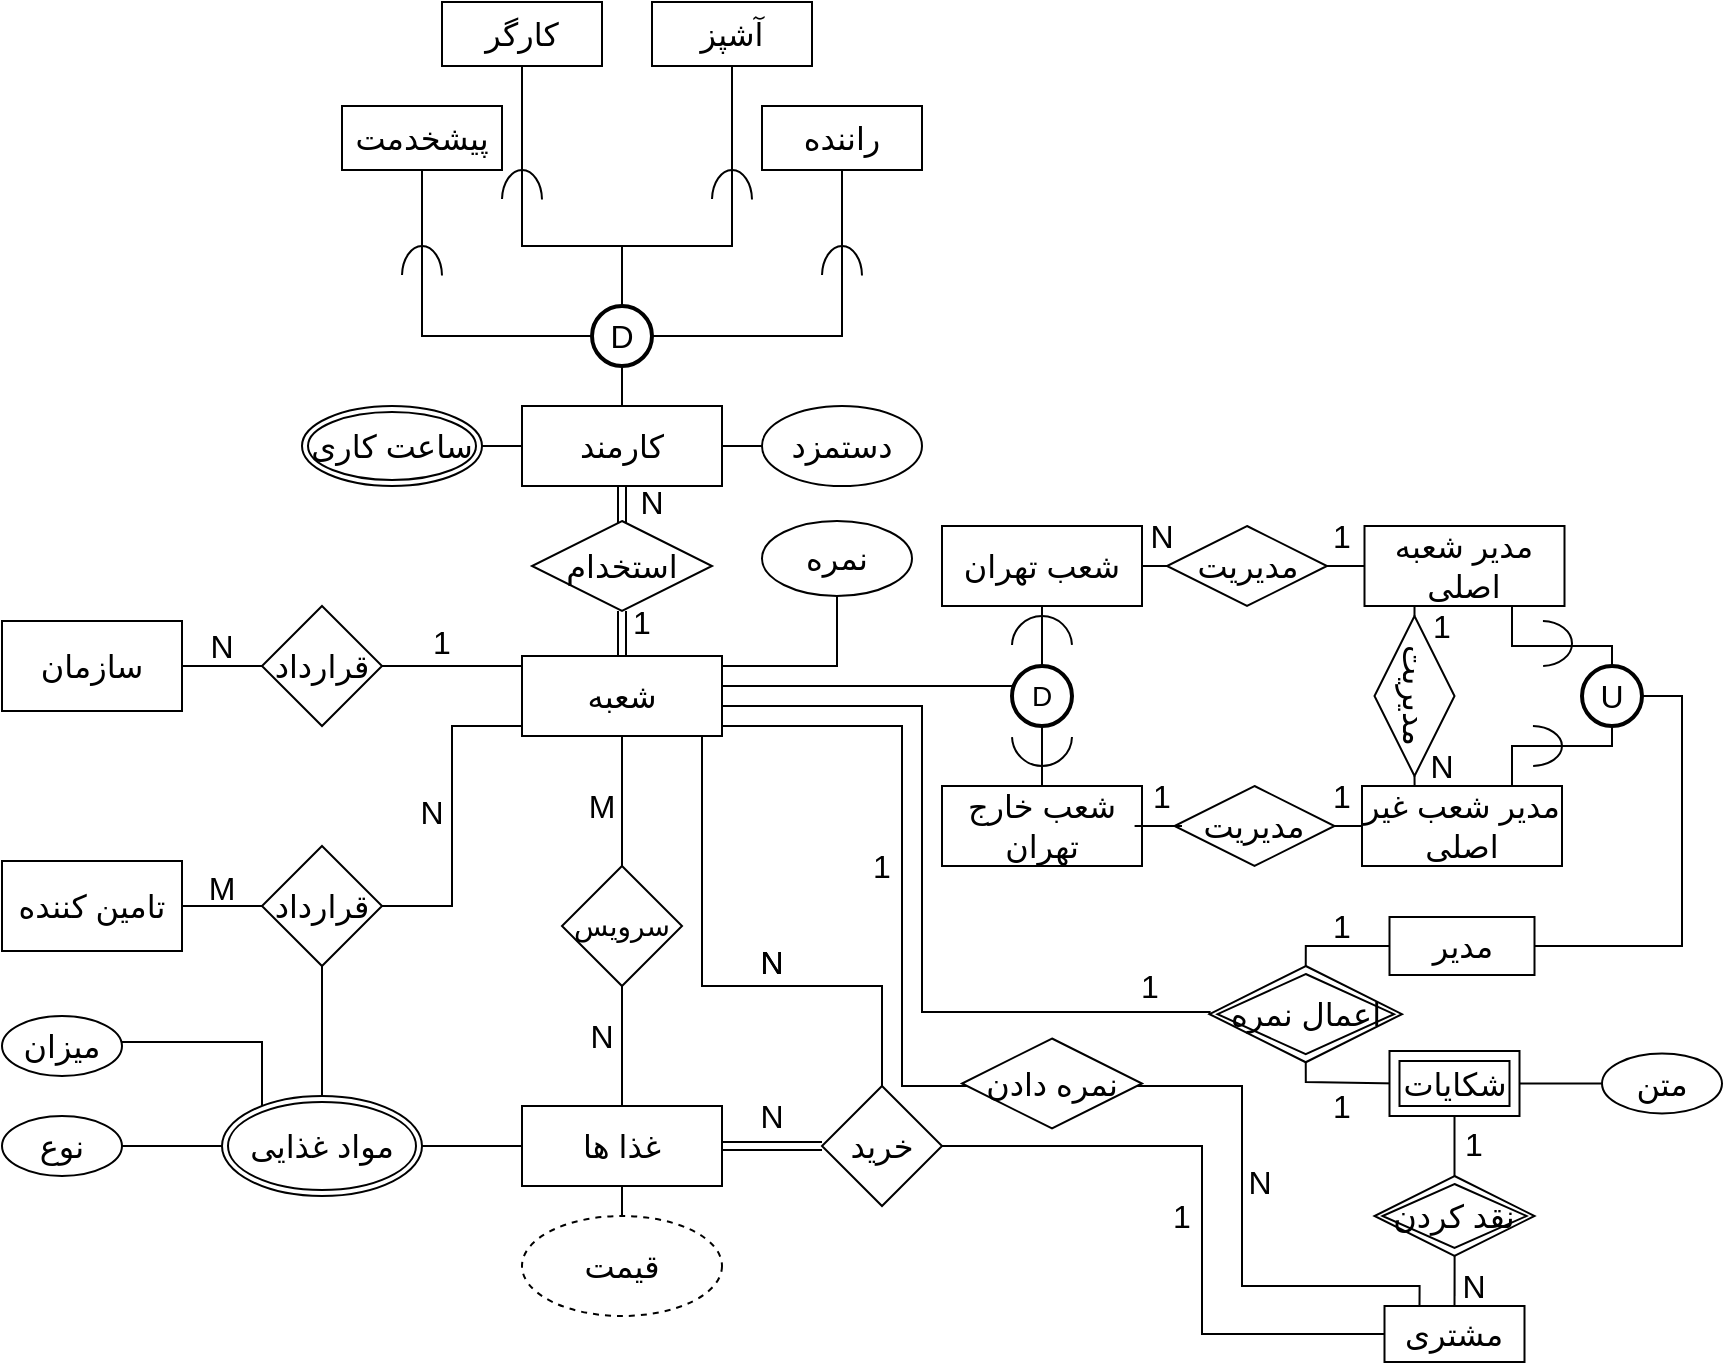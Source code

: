 <mxfile version="15.7.4" type="device" pages="2"><diagram id="vz3VYbxdaZWT9GqSoETh" name="Page-1"><mxGraphModel dx="997" dy="540" grid="1" gridSize="10" guides="1" tooltips="1" connect="1" arrows="1" fold="1" page="1" pageScale="1" pageWidth="1920" pageHeight="1200" math="0" shadow="0"><root><mxCell id="0"/><mxCell id="1" parent="0"/><mxCell id="7Cpsnx00IopIIAaiFRAB-6" style="edgeStyle=orthogonalEdgeStyle;rounded=0;orthogonalLoop=1;jettySize=auto;html=1;fontSize=16;endArrow=none;endFill=0;shadow=0;sketch=0;startArrow=none;shape=link;" parent="1" source="qEytnnYVvDoKUnzu6qQr-35" target="7Cpsnx00IopIIAaiFRAB-7" edge="1"><mxGeometry relative="1" as="geometry"><mxPoint x="390" y="640" as="targetPoint"/></mxGeometry></mxCell><mxCell id="7Cpsnx00IopIIAaiFRAB-17" style="edgeStyle=orthogonalEdgeStyle;rounded=0;orthogonalLoop=1;jettySize=auto;html=1;fontSize=16;endArrow=none;endFill=0;startArrow=none;shadow=0;sketch=0;" parent="1" source="qEytnnYVvDoKUnzu6qQr-2" target="7Cpsnx00IopIIAaiFRAB-14" edge="1"><mxGeometry relative="1" as="geometry"/></mxCell><mxCell id="7Cpsnx00IopIIAaiFRAB-18" style="edgeStyle=orthogonalEdgeStyle;rounded=0;orthogonalLoop=1;jettySize=auto;html=1;fontSize=16;endArrow=none;endFill=0;startArrow=none;shadow=0;sketch=0;" parent="1" source="7Cpsnx00IopIIAaiFRAB-62" target="7Cpsnx00IopIIAaiFRAB-19" edge="1"><mxGeometry relative="1" as="geometry"><mxPoint x="700" y="775" as="targetPoint"/></mxGeometry></mxCell><mxCell id="7Cpsnx00IopIIAaiFRAB-40" style="edgeStyle=orthogonalEdgeStyle;rounded=0;sketch=0;orthogonalLoop=1;jettySize=auto;html=1;exitX=0.75;exitY=1;exitDx=0;exitDy=0;entryX=0.5;entryY=0;entryDx=0;entryDy=0;fontSize=16;endArrow=none;endFill=0;shadow=0;" parent="1" source="7Cpsnx00IopIIAaiFRAB-1" target="7Cpsnx00IopIIAaiFRAB-33" edge="1"><mxGeometry relative="1" as="geometry"><Array as="points"><mxPoint x="430" y="735"/><mxPoint x="430" y="860"/><mxPoint x="520" y="860"/></Array></mxGeometry></mxCell><mxCell id="7Cpsnx00IopIIAaiFRAB-59" value="" style="edgeStyle=orthogonalEdgeStyle;rounded=0;sketch=0;orthogonalLoop=1;jettySize=auto;html=1;fontSize=16;endArrow=none;endFill=0;shadow=0;" parent="1" source="7Cpsnx00IopIIAaiFRAB-1" target="7Cpsnx00IopIIAaiFRAB-58" edge="1"><mxGeometry relative="1" as="geometry"/></mxCell><mxCell id="qEytnnYVvDoKUnzu6qQr-22" style="edgeStyle=orthogonalEdgeStyle;rounded=0;orthogonalLoop=1;jettySize=auto;html=1;exitX=0;exitY=0.25;exitDx=0;exitDy=0;entryX=1;entryY=0.5;entryDx=0;entryDy=0;fontSize=16;endArrow=none;endFill=0;shadow=0;sketch=0;" edge="1" parent="1" source="7Cpsnx00IopIIAaiFRAB-1" target="7Cpsnx00IopIIAaiFRAB-136"><mxGeometry relative="1" as="geometry"><Array as="points"><mxPoint x="340" y="700"/><mxPoint x="270" y="700"/></Array></mxGeometry></mxCell><mxCell id="eqTXVxxtpXrlhIQ9dgcy-3" style="edgeStyle=orthogonalEdgeStyle;rounded=0;sketch=0;orthogonalLoop=1;jettySize=auto;html=1;exitX=1;exitY=0.75;exitDx=0;exitDy=0;entryX=0;entryY=0.5;entryDx=0;entryDy=0;shadow=0;fontSize=16;endArrow=none;endFill=0;targetPerimeterSpacing=2;" edge="1" parent="1" source="7Cpsnx00IopIIAaiFRAB-1" target="qEytnnYVvDoKUnzu6qQr-73"><mxGeometry relative="1" as="geometry"><Array as="points"><mxPoint x="440" y="720"/><mxPoint x="540" y="720"/><mxPoint x="540" y="873"/><mxPoint x="684" y="873"/></Array></mxGeometry></mxCell><mxCell id="eqTXVxxtpXrlhIQ9dgcy-5" style="edgeStyle=orthogonalEdgeStyle;rounded=0;sketch=0;orthogonalLoop=1;jettySize=auto;html=1;exitX=1;exitY=1;exitDx=0;exitDy=0;entryX=0.25;entryY=0;entryDx=0;entryDy=0;shadow=0;fontSize=16;endArrow=none;endFill=0;targetPerimeterSpacing=2;" edge="1" parent="1" source="7Cpsnx00IopIIAaiFRAB-1" target="7Cpsnx00IopIIAaiFRAB-28"><mxGeometry relative="1" as="geometry"><Array as="points"><mxPoint x="440" y="730"/><mxPoint x="530" y="730"/><mxPoint x="530" y="910"/><mxPoint x="700" y="910"/><mxPoint x="700" y="1010"/><mxPoint x="789" y="1010"/></Array></mxGeometry></mxCell><mxCell id="7Cpsnx00IopIIAaiFRAB-1" value="&lt;font style=&quot;font-size: 16px&quot;&gt;شعبه&lt;/font&gt;" style="whiteSpace=wrap;html=1;align=center;shadow=0;sketch=0;strokeColor=#000000;gradientDirection=north;fillColor=default;" parent="1" vertex="1"><mxGeometry x="340" y="695" width="100" height="40" as="geometry"/></mxCell><mxCell id="7Cpsnx00IopIIAaiFRAB-41" style="edgeStyle=orthogonalEdgeStyle;rounded=0;sketch=0;orthogonalLoop=1;jettySize=auto;html=1;exitX=0.5;exitY=0;exitDx=0;exitDy=0;fontSize=16;endArrow=none;endFill=0;shadow=0;" parent="1" source="7Cpsnx00IopIIAaiFRAB-7" target="7Cpsnx00IopIIAaiFRAB-42" edge="1"><mxGeometry relative="1" as="geometry"><mxPoint x="390" y="540" as="targetPoint"/></mxGeometry></mxCell><mxCell id="7Cpsnx00IopIIAaiFRAB-52" value="" style="edgeStyle=orthogonalEdgeStyle;rounded=0;sketch=0;orthogonalLoop=1;jettySize=auto;html=1;fontSize=16;endArrow=none;endFill=0;shadow=0;" parent="1" source="7Cpsnx00IopIIAaiFRAB-7" target="7Cpsnx00IopIIAaiFRAB-51" edge="1"><mxGeometry relative="1" as="geometry"/></mxCell><mxCell id="7Cpsnx00IopIIAaiFRAB-54" value="" style="edgeStyle=orthogonalEdgeStyle;rounded=0;sketch=0;orthogonalLoop=1;jettySize=auto;html=1;fontSize=16;endArrow=none;endFill=0;shadow=0;" parent="1" source="7Cpsnx00IopIIAaiFRAB-7" edge="1"><mxGeometry relative="1" as="geometry"><mxPoint x="320" y="590" as="targetPoint"/></mxGeometry></mxCell><mxCell id="7Cpsnx00IopIIAaiFRAB-7" value="کارمند" style="whiteSpace=wrap;html=1;align=center;fontSize=16;shadow=0;sketch=0;" parent="1" vertex="1"><mxGeometry x="340" y="570" width="100" height="40" as="geometry"/></mxCell><mxCell id="7Cpsnx00IopIIAaiFRAB-21" style="edgeStyle=orthogonalEdgeStyle;rounded=0;orthogonalLoop=1;jettySize=auto;html=1;exitX=1;exitY=0.5;exitDx=0;exitDy=0;entryX=0;entryY=0.5;entryDx=0;entryDy=0;fontSize=16;endArrow=none;endFill=0;startArrow=none;shadow=0;sketch=0;" parent="1" source="qEytnnYVvDoKUnzu6qQr-7" target="7Cpsnx00IopIIAaiFRAB-20" edge="1"><mxGeometry relative="1" as="geometry"/></mxCell><mxCell id="7Cpsnx00IopIIAaiFRAB-14" value="شعب تهران" style="whiteSpace=wrap;html=1;align=center;fontSize=16;shadow=0;sketch=0;" parent="1" vertex="1"><mxGeometry x="550" y="630" width="100" height="40" as="geometry"/></mxCell><mxCell id="7Cpsnx00IopIIAaiFRAB-22" style="edgeStyle=orthogonalEdgeStyle;rounded=0;orthogonalLoop=1;jettySize=auto;html=1;fontSize=16;endArrow=none;endFill=0;startArrow=none;shadow=0;sketch=0;" parent="1" source="qEytnnYVvDoKUnzu6qQr-9" target="7Cpsnx00IopIIAaiFRAB-23" edge="1"><mxGeometry relative="1" as="geometry"><mxPoint x="760" y="780" as="targetPoint"/></mxGeometry></mxCell><mxCell id="7Cpsnx00IopIIAaiFRAB-19" value="شعب خارج تهران" style="whiteSpace=wrap;html=1;align=center;fontSize=16;shadow=0;sketch=0;" parent="1" vertex="1"><mxGeometry x="550" y="760" width="100" height="40" as="geometry"/></mxCell><mxCell id="qEytnnYVvDoKUnzu6qQr-12" style="edgeStyle=orthogonalEdgeStyle;rounded=0;orthogonalLoop=1;jettySize=auto;html=1;exitX=0.75;exitY=1;exitDx=0;exitDy=0;entryX=0.5;entryY=0;entryDx=0;entryDy=0;entryPerimeter=0;fontSize=16;endArrow=none;endFill=0;shadow=0;sketch=0;" edge="1" parent="1" source="7Cpsnx00IopIIAaiFRAB-20" target="7Cpsnx00IopIIAaiFRAB-113"><mxGeometry relative="1" as="geometry"><Array as="points"><mxPoint x="835" y="690"/><mxPoint x="885" y="690"/></Array></mxGeometry></mxCell><mxCell id="7Cpsnx00IopIIAaiFRAB-20" value="مدیر شعبه اصلی" style="whiteSpace=wrap;html=1;align=center;fontSize=16;shadow=0;sketch=0;" parent="1" vertex="1"><mxGeometry x="761.25" y="630" width="100" height="40" as="geometry"/></mxCell><mxCell id="qEytnnYVvDoKUnzu6qQr-13" style="edgeStyle=orthogonalEdgeStyle;rounded=0;orthogonalLoop=1;jettySize=auto;html=1;exitX=0.75;exitY=0;exitDx=0;exitDy=0;entryX=0.5;entryY=1;entryDx=0;entryDy=0;entryPerimeter=0;fontSize=16;endArrow=none;endFill=0;shadow=0;sketch=0;" edge="1" parent="1" source="7Cpsnx00IopIIAaiFRAB-23" target="7Cpsnx00IopIIAaiFRAB-113"><mxGeometry relative="1" as="geometry"><Array as="points"><mxPoint x="835" y="740"/><mxPoint x="885" y="740"/></Array></mxGeometry></mxCell><mxCell id="qEytnnYVvDoKUnzu6qQr-20" style="edgeStyle=orthogonalEdgeStyle;rounded=0;orthogonalLoop=1;jettySize=auto;html=1;exitX=0.25;exitY=0;exitDx=0;exitDy=0;entryX=1;entryY=0.5;entryDx=0;entryDy=0;fontSize=16;endArrow=none;endFill=0;shadow=0;sketch=0;" edge="1" parent="1" source="7Cpsnx00IopIIAaiFRAB-23" target="qEytnnYVvDoKUnzu6qQr-15"><mxGeometry relative="1" as="geometry"/></mxCell><mxCell id="7Cpsnx00IopIIAaiFRAB-23" value="مدیر شعب غیر اصلی" style="whiteSpace=wrap;html=1;align=center;fontSize=16;shadow=0;sketch=0;" parent="1" vertex="1"><mxGeometry x="760" y="760" width="100" height="40" as="geometry"/></mxCell><mxCell id="7Cpsnx00IopIIAaiFRAB-28" value="مشتری" style="whiteSpace=wrap;html=1;align=center;fontSize=16;shadow=0;sketch=0;" parent="1" vertex="1"><mxGeometry x="771.25" y="1020" width="70" height="28" as="geometry"/></mxCell><mxCell id="7Cpsnx00IopIIAaiFRAB-39" style="edgeStyle=orthogonalEdgeStyle;rounded=0;sketch=0;orthogonalLoop=1;jettySize=auto;html=1;fontSize=16;endArrow=none;endFill=0;shadow=0;shape=link;" parent="1" source="7Cpsnx00IopIIAaiFRAB-30" target="7Cpsnx00IopIIAaiFRAB-33" edge="1"><mxGeometry relative="1" as="geometry"/></mxCell><mxCell id="7Cpsnx00IopIIAaiFRAB-86" value="" style="edgeStyle=orthogonalEdgeStyle;rounded=0;sketch=0;orthogonalLoop=1;jettySize=auto;html=1;fontSize=16;endArrow=none;endFill=0;shadow=0;" parent="1" source="7Cpsnx00IopIIAaiFRAB-30" target="7Cpsnx00IopIIAaiFRAB-85" edge="1"><mxGeometry relative="1" as="geometry"/></mxCell><mxCell id="eqTXVxxtpXrlhIQ9dgcy-22" style="edgeStyle=orthogonalEdgeStyle;rounded=0;sketch=0;orthogonalLoop=1;jettySize=auto;html=1;exitX=0.5;exitY=1;exitDx=0;exitDy=0;entryX=0.5;entryY=0;entryDx=0;entryDy=0;shadow=0;fontSize=16;endArrow=none;endFill=0;targetPerimeterSpacing=2;" edge="1" parent="1" source="7Cpsnx00IopIIAaiFRAB-30" target="7Cpsnx00IopIIAaiFRAB-72"><mxGeometry relative="1" as="geometry"/></mxCell><mxCell id="7Cpsnx00IopIIAaiFRAB-30" value="غذا ها" style="whiteSpace=wrap;html=1;align=center;fontSize=16;shadow=0;sketch=0;" parent="1" vertex="1"><mxGeometry x="340" y="920" width="100" height="40" as="geometry"/></mxCell><mxCell id="qEytnnYVvDoKUnzu6qQr-81" style="edgeStyle=orthogonalEdgeStyle;rounded=0;sketch=0;orthogonalLoop=1;jettySize=auto;html=1;exitX=1;exitY=0.5;exitDx=0;exitDy=0;shadow=0;fontSize=16;endArrow=none;endFill=0;entryX=0;entryY=0.5;entryDx=0;entryDy=0;" edge="1" parent="1" source="7Cpsnx00IopIIAaiFRAB-33" target="7Cpsnx00IopIIAaiFRAB-28"><mxGeometry relative="1" as="geometry"><mxPoint x="700" y="1030" as="targetPoint"/><Array as="points"><mxPoint x="680" y="940"/><mxPoint x="680" y="1034"/></Array></mxGeometry></mxCell><mxCell id="7Cpsnx00IopIIAaiFRAB-33" value="خرید" style="rhombus;whiteSpace=wrap;html=1;fontSize=16;shadow=0;sketch=0;" parent="1" vertex="1"><mxGeometry x="490" y="910" width="60" height="60" as="geometry"/></mxCell><mxCell id="7Cpsnx00IopIIAaiFRAB-45" style="edgeStyle=orthogonalEdgeStyle;rounded=0;sketch=0;orthogonalLoop=1;jettySize=auto;html=1;fontSize=16;endArrow=none;endFill=0;shadow=0;" parent="1" source="7Cpsnx00IopIIAaiFRAB-42" target="7Cpsnx00IopIIAaiFRAB-47" edge="1"><mxGeometry relative="1" as="geometry"><mxPoint x="440" y="400" as="targetPoint"/><Array as="points"><mxPoint x="390" y="490"/></Array></mxGeometry></mxCell><mxCell id="7Cpsnx00IopIIAaiFRAB-42" value="D" style="strokeWidth=2;html=1;shape=mxgraph.flowchart.start_2;whiteSpace=wrap;fontSize=16;shadow=0;sketch=0;" parent="1" vertex="1"><mxGeometry x="375" y="520" width="30" height="30" as="geometry"/></mxCell><mxCell id="7Cpsnx00IopIIAaiFRAB-43" value="" style="endArrow=none;html=1;rounded=0;sketch=0;fontSize=16;exitX=1;exitY=0.5;exitDx=0;exitDy=0;exitPerimeter=0;entryX=0.5;entryY=1;entryDx=0;entryDy=0;shadow=0;" parent="1" source="7Cpsnx00IopIIAaiFRAB-42" target="7Cpsnx00IopIIAaiFRAB-49" edge="1"><mxGeometry relative="1" as="geometry"><mxPoint x="405" y="460" as="sourcePoint"/><mxPoint x="480" y="440" as="targetPoint"/><Array as="points"><mxPoint x="500" y="535"/></Array></mxGeometry></mxCell><mxCell id="7Cpsnx00IopIIAaiFRAB-44" value="" style="endArrow=none;html=1;rounded=0;sketch=0;fontSize=16;entryX=0.5;entryY=1;entryDx=0;entryDy=0;shadow=0;" parent="1" target="7Cpsnx00IopIIAaiFRAB-50" edge="1"><mxGeometry relative="1" as="geometry"><mxPoint x="375" y="535" as="sourcePoint"/><mxPoint x="295" y="440" as="targetPoint"/><Array as="points"><mxPoint x="290" y="535"/></Array></mxGeometry></mxCell><mxCell id="7Cpsnx00IopIIAaiFRAB-46" style="edgeStyle=orthogonalEdgeStyle;rounded=0;sketch=0;orthogonalLoop=1;jettySize=auto;html=1;fontSize=16;endArrow=none;endFill=0;shadow=0;" parent="1" edge="1"><mxGeometry relative="1" as="geometry"><mxPoint x="340" y="400" as="targetPoint"/><mxPoint x="390" y="520" as="sourcePoint"/><Array as="points"><mxPoint x="390" y="490"/></Array></mxGeometry></mxCell><mxCell id="7Cpsnx00IopIIAaiFRAB-47" value="آشپز" style="whiteSpace=wrap;html=1;align=center;fontSize=16;shadow=0;sketch=0;" parent="1" vertex="1"><mxGeometry x="405" y="368" width="80" height="32" as="geometry"/></mxCell><mxCell id="7Cpsnx00IopIIAaiFRAB-48" value="کارگر" style="whiteSpace=wrap;html=1;align=center;fontSize=16;shadow=0;sketch=0;" parent="1" vertex="1"><mxGeometry x="300" y="368" width="80" height="32" as="geometry"/></mxCell><mxCell id="7Cpsnx00IopIIAaiFRAB-49" value="راننده" style="whiteSpace=wrap;html=1;align=center;fontSize=16;shadow=0;sketch=0;" parent="1" vertex="1"><mxGeometry x="460" y="420" width="80" height="32" as="geometry"/></mxCell><mxCell id="7Cpsnx00IopIIAaiFRAB-50" value="پیشخدمت" style="whiteSpace=wrap;html=1;align=center;fontSize=16;shadow=0;sketch=0;" parent="1" vertex="1"><mxGeometry x="250" y="420" width="80" height="32" as="geometry"/></mxCell><mxCell id="7Cpsnx00IopIIAaiFRAB-51" value="دستمزد" style="ellipse;whiteSpace=wrap;html=1;fontSize=16;shadow=0;sketch=0;" parent="1" vertex="1"><mxGeometry x="460" y="570" width="80" height="40" as="geometry"/></mxCell><mxCell id="7Cpsnx00IopIIAaiFRAB-55" value="ساعت کاری" style="ellipse;shape=doubleEllipse;margin=3;whiteSpace=wrap;html=1;align=center;fontSize=16;shadow=0;sketch=0;" parent="1" vertex="1"><mxGeometry x="230" y="570" width="90" height="40" as="geometry"/></mxCell><mxCell id="7Cpsnx00IopIIAaiFRAB-60" style="edgeStyle=orthogonalEdgeStyle;rounded=0;sketch=0;orthogonalLoop=1;jettySize=auto;html=1;fontSize=14;endArrow=none;endFill=0;shadow=0;" parent="1" source="7Cpsnx00IopIIAaiFRAB-58" target="7Cpsnx00IopIIAaiFRAB-30" edge="1"><mxGeometry relative="1" as="geometry"/></mxCell><mxCell id="7Cpsnx00IopIIAaiFRAB-58" value="&lt;font style=&quot;font-size: 14px&quot;&gt;سرویس&lt;/font&gt;" style="rhombus;whiteSpace=wrap;html=1;shadow=0;sketch=0;" parent="1" vertex="1"><mxGeometry x="360" y="800" width="60" height="60" as="geometry"/></mxCell><mxCell id="7Cpsnx00IopIIAaiFRAB-63" value="" style="edgeStyle=orthogonalEdgeStyle;rounded=0;orthogonalLoop=1;jettySize=auto;html=1;fontSize=16;endArrow=none;endFill=0;shadow=0;sketch=0;" parent="1" source="7Cpsnx00IopIIAaiFRAB-1" target="7Cpsnx00IopIIAaiFRAB-62" edge="1"><mxGeometry relative="1" as="geometry"><mxPoint x="440" y="740" as="sourcePoint"/><mxPoint x="540" y="695" as="targetPoint"/><Array as="points"><mxPoint x="490" y="710"/><mxPoint x="490" y="710"/></Array></mxGeometry></mxCell><mxCell id="7Cpsnx00IopIIAaiFRAB-62" value="D" style="strokeWidth=2;html=1;shape=mxgraph.flowchart.start_2;whiteSpace=wrap;fontSize=14;shadow=0;sketch=0;" parent="1" vertex="1"><mxGeometry x="585" y="700" width="30" height="30" as="geometry"/></mxCell><mxCell id="7Cpsnx00IopIIAaiFRAB-65" value="" style="verticalLabelPosition=bottom;verticalAlign=top;html=1;shape=mxgraph.basic.arc;startAngle=0.255;endAngle=0.747;fontSize=14;rotation=-180;shadow=0;sketch=0;" parent="1" vertex="1"><mxGeometry x="330" y="452" width="20" height="30" as="geometry"/></mxCell><mxCell id="7Cpsnx00IopIIAaiFRAB-69" value="" style="verticalLabelPosition=bottom;verticalAlign=top;html=1;shape=mxgraph.basic.arc;startAngle=0.255;endAngle=0.747;fontSize=14;rotation=-180;shadow=0;sketch=0;" parent="1" vertex="1"><mxGeometry x="435" y="452" width="20" height="30" as="geometry"/></mxCell><mxCell id="7Cpsnx00IopIIAaiFRAB-70" value="" style="verticalLabelPosition=bottom;verticalAlign=top;html=1;shape=mxgraph.basic.arc;startAngle=0.255;endAngle=0.747;fontSize=14;rotation=-180;shadow=0;sketch=0;" parent="1" vertex="1"><mxGeometry x="490" y="490" width="20" height="30" as="geometry"/></mxCell><mxCell id="7Cpsnx00IopIIAaiFRAB-71" value="" style="verticalLabelPosition=bottom;verticalAlign=top;html=1;shape=mxgraph.basic.arc;startAngle=0.255;endAngle=0.747;fontSize=14;rotation=-180;shadow=0;sketch=0;" parent="1" vertex="1"><mxGeometry x="280" y="490" width="20" height="30" as="geometry"/></mxCell><mxCell id="7Cpsnx00IopIIAaiFRAB-72" value="قیمت" style="ellipse;whiteSpace=wrap;html=1;fontSize=16;dashed=1;shadow=0;sketch=0;" parent="1" vertex="1"><mxGeometry x="340" y="975" width="100" height="50" as="geometry"/></mxCell><mxCell id="7Cpsnx00IopIIAaiFRAB-81" value="" style="endArrow=none;html=1;rounded=0;shadow=0;sketch=0;fontSize=16;" parent="1" source="7Cpsnx00IopIIAaiFRAB-78" target="7Cpsnx00IopIIAaiFRAB-80" edge="1"><mxGeometry relative="1" as="geometry"/></mxCell><mxCell id="7Cpsnx00IopIIAaiFRAB-93" style="edgeStyle=orthogonalEdgeStyle;rounded=0;sketch=0;orthogonalLoop=1;jettySize=auto;html=1;entryX=0;entryY=0.5;entryDx=0;entryDy=0;fontSize=16;endArrow=none;endFill=0;shadow=0;" parent="1" source="7Cpsnx00IopIIAaiFRAB-78" target="7Cpsnx00IopIIAaiFRAB-1" edge="1"><mxGeometry relative="1" as="geometry"><Array as="points"><mxPoint x="305" y="820"/><mxPoint x="305" y="730"/><mxPoint x="340" y="730"/></Array></mxGeometry></mxCell><mxCell id="7Cpsnx00IopIIAaiFRAB-94" style="edgeStyle=orthogonalEdgeStyle;rounded=0;sketch=0;orthogonalLoop=1;jettySize=auto;html=1;entryX=0.5;entryY=0;entryDx=0;entryDy=0;fontSize=16;endArrow=none;endFill=0;shadow=0;" parent="1" source="7Cpsnx00IopIIAaiFRAB-78" target="7Cpsnx00IopIIAaiFRAB-85" edge="1"><mxGeometry relative="1" as="geometry"/></mxCell><mxCell id="7Cpsnx00IopIIAaiFRAB-78" value="&lt;font style=&quot;font-size: 16px&quot;&gt;قرارداد&lt;/font&gt;" style="rhombus;whiteSpace=wrap;html=1;shadow=0;sketch=0;" parent="1" vertex="1"><mxGeometry x="210" y="790" width="60" height="60" as="geometry"/></mxCell><mxCell id="7Cpsnx00IopIIAaiFRAB-80" value="&lt;font style=&quot;font-size: 16px&quot;&gt;تامین کننده&lt;/font&gt;" style="whiteSpace=wrap;html=1;shadow=0;sketch=0;" parent="1" vertex="1"><mxGeometry x="80" y="797.5" width="90" height="45" as="geometry"/></mxCell><mxCell id="7Cpsnx00IopIIAaiFRAB-132" value="" style="edgeStyle=orthogonalEdgeStyle;rounded=0;sketch=0;orthogonalLoop=1;jettySize=auto;html=1;fontSize=16;endArrow=none;endFill=0;shadow=0;" parent="1" source="7Cpsnx00IopIIAaiFRAB-85" target="7Cpsnx00IopIIAaiFRAB-131" edge="1"><mxGeometry relative="1" as="geometry"/></mxCell><mxCell id="7Cpsnx00IopIIAaiFRAB-134" value="" style="edgeStyle=orthogonalEdgeStyle;rounded=0;sketch=0;orthogonalLoop=1;jettySize=auto;html=1;fontSize=16;endArrow=none;endFill=0;shadow=0;" parent="1" source="7Cpsnx00IopIIAaiFRAB-85" target="7Cpsnx00IopIIAaiFRAB-133" edge="1"><mxGeometry relative="1" as="geometry"><Array as="points"><mxPoint x="210" y="888"/><mxPoint x="140" y="888"/></Array></mxGeometry></mxCell><mxCell id="7Cpsnx00IopIIAaiFRAB-85" value="مواد غذایی" style="ellipse;shape=doubleEllipse;margin=3;whiteSpace=wrap;html=1;align=center;fontSize=16;shadow=0;sketch=0;" parent="1" vertex="1"><mxGeometry x="190" y="915" width="100" height="50" as="geometry"/></mxCell><mxCell id="qEytnnYVvDoKUnzu6qQr-76" style="edgeStyle=orthogonalEdgeStyle;rounded=0;sketch=0;orthogonalLoop=1;jettySize=auto;html=1;exitX=0;exitY=0.5;exitDx=0;exitDy=0;entryX=0.5;entryY=0;entryDx=0;entryDy=0;shadow=0;fontSize=16;endArrow=none;endFill=0;" edge="1" parent="1" source="7Cpsnx00IopIIAaiFRAB-96" target="qEytnnYVvDoKUnzu6qQr-73"><mxGeometry relative="1" as="geometry"><Array as="points"><mxPoint x="731" y="840"/></Array></mxGeometry></mxCell><mxCell id="7Cpsnx00IopIIAaiFRAB-96" value="مدیر" style="whiteSpace=wrap;html=1;align=center;shadow=0;fontSize=16;gradientDirection=east;sketch=0;" parent="1" vertex="1"><mxGeometry x="773.75" y="825.5" width="72.5" height="29" as="geometry"/></mxCell><mxCell id="7Cpsnx00IopIIAaiFRAB-109" style="edgeStyle=orthogonalEdgeStyle;rounded=0;sketch=0;orthogonalLoop=1;jettySize=auto;html=1;entryX=0.5;entryY=0;entryDx=0;entryDy=0;fontSize=16;endArrow=none;endFill=0;shadow=0;startArrow=none;" parent="1" source="qEytnnYVvDoKUnzu6qQr-79" target="7Cpsnx00IopIIAaiFRAB-28" edge="1"><mxGeometry relative="1" as="geometry"/></mxCell><mxCell id="7Cpsnx00IopIIAaiFRAB-112" value="" style="edgeStyle=orthogonalEdgeStyle;rounded=0;sketch=0;orthogonalLoop=1;jettySize=auto;html=1;fontSize=16;endArrow=none;endFill=0;shadow=0;" parent="1" source="7Cpsnx00IopIIAaiFRAB-102" target="7Cpsnx00IopIIAaiFRAB-111" edge="1"><mxGeometry relative="1" as="geometry"/></mxCell><mxCell id="qEytnnYVvDoKUnzu6qQr-75" style="edgeStyle=orthogonalEdgeStyle;rounded=0;sketch=0;orthogonalLoop=1;jettySize=auto;html=1;exitX=0;exitY=0.5;exitDx=0;exitDy=0;entryX=0.5;entryY=1;entryDx=0;entryDy=0;shadow=0;fontSize=16;endArrow=none;endFill=0;" edge="1" parent="1" source="7Cpsnx00IopIIAaiFRAB-102" target="qEytnnYVvDoKUnzu6qQr-73"><mxGeometry relative="1" as="geometry"><Array as="points"><mxPoint x="778" y="908"/><mxPoint x="733" y="908"/></Array></mxGeometry></mxCell><mxCell id="qEytnnYVvDoKUnzu6qQr-82" style="edgeStyle=orthogonalEdgeStyle;rounded=0;sketch=0;orthogonalLoop=1;jettySize=auto;html=1;exitX=0.5;exitY=1;exitDx=0;exitDy=0;entryX=0.5;entryY=0;entryDx=0;entryDy=0;shadow=0;fontSize=16;endArrow=none;endFill=0;" edge="1" parent="1" source="7Cpsnx00IopIIAaiFRAB-102" target="qEytnnYVvDoKUnzu6qQr-79"><mxGeometry relative="1" as="geometry"/></mxCell><mxCell id="7Cpsnx00IopIIAaiFRAB-102" value="شکایات" style="shape=ext;margin=3;double=1;whiteSpace=wrap;html=1;align=center;shadow=0;fontSize=16;" parent="1" vertex="1"><mxGeometry x="773.75" y="892.5" width="65" height="32.5" as="geometry"/></mxCell><mxCell id="7Cpsnx00IopIIAaiFRAB-111" value="متن" style="ellipse;whiteSpace=wrap;html=1;shadow=0;fontSize=16;gradientDirection=east;sketch=0;" parent="1" vertex="1"><mxGeometry x="880" y="893.75" width="60" height="30" as="geometry"/></mxCell><mxCell id="qEytnnYVvDoKUnzu6qQr-14" style="edgeStyle=orthogonalEdgeStyle;rounded=0;orthogonalLoop=1;jettySize=auto;html=1;exitX=1;exitY=0.5;exitDx=0;exitDy=0;exitPerimeter=0;entryX=1;entryY=0.5;entryDx=0;entryDy=0;fontSize=16;endArrow=none;endFill=0;shadow=0;sketch=0;" edge="1" parent="1" source="7Cpsnx00IopIIAaiFRAB-113" target="7Cpsnx00IopIIAaiFRAB-96"><mxGeometry relative="1" as="geometry"/></mxCell><mxCell id="7Cpsnx00IopIIAaiFRAB-113" value="U" style="strokeWidth=2;html=1;shape=mxgraph.flowchart.start_2;whiteSpace=wrap;fontSize=16;shadow=0;sketch=0;" parent="1" vertex="1"><mxGeometry x="870" y="700" width="30" height="30" as="geometry"/></mxCell><mxCell id="7Cpsnx00IopIIAaiFRAB-117" value="" style="verticalLabelPosition=bottom;verticalAlign=top;html=1;shape=mxgraph.basic.arc;startAngle=0.255;endAngle=0.744;fontSize=14;rotation=-90;shadow=0;sketch=0;" parent="1" vertex="1"><mxGeometry x="838.75" y="673.75" width="22.5" height="30" as="geometry"/></mxCell><mxCell id="7Cpsnx00IopIIAaiFRAB-122" value="" style="verticalLabelPosition=bottom;verticalAlign=top;html=1;shape=mxgraph.basic.arc;startAngle=0.255;endAngle=0.744;fontSize=14;rotation=-90;shadow=0;sketch=0;" parent="1" vertex="1"><mxGeometry x="835" y="725" width="20" height="30" as="geometry"/></mxCell><mxCell id="7Cpsnx00IopIIAaiFRAB-131" value="نوع" style="ellipse;whiteSpace=wrap;html=1;fontSize=16;shadow=0;sketch=0;" parent="1" vertex="1"><mxGeometry x="80" y="925" width="60" height="30" as="geometry"/></mxCell><mxCell id="7Cpsnx00IopIIAaiFRAB-133" value="میزان" style="ellipse;whiteSpace=wrap;html=1;fontSize=16;shadow=0;sketch=0;" parent="1" vertex="1"><mxGeometry x="80" y="875" width="60" height="30" as="geometry"/></mxCell><mxCell id="qEytnnYVvDoKUnzu6qQr-25" style="edgeStyle=orthogonalEdgeStyle;rounded=0;orthogonalLoop=1;jettySize=auto;html=1;exitX=0;exitY=0.5;exitDx=0;exitDy=0;entryX=1;entryY=0.5;entryDx=0;entryDy=0;fontSize=16;endArrow=none;endFill=0;shadow=0;sketch=0;" edge="1" parent="1" source="7Cpsnx00IopIIAaiFRAB-136" target="qEytnnYVvDoKUnzu6qQr-23"><mxGeometry relative="1" as="geometry"/></mxCell><mxCell id="7Cpsnx00IopIIAaiFRAB-136" value="&lt;font style=&quot;font-size: 16px&quot;&gt;قرارداد&lt;/font&gt;" style="rhombus;whiteSpace=wrap;html=1;shadow=0;sketch=0;" parent="1" vertex="1"><mxGeometry x="210" y="670" width="60" height="60" as="geometry"/></mxCell><mxCell id="qEytnnYVvDoKUnzu6qQr-1" value="" style="verticalLabelPosition=bottom;verticalAlign=top;html=1;shape=mxgraph.basic.arc;startAngle=0.255;endAngle=0.744;fontSize=14;shadow=0;sketch=0;" vertex="1" parent="1"><mxGeometry x="585" y="720" width="30" height="30" as="geometry"/></mxCell><mxCell id="qEytnnYVvDoKUnzu6qQr-2" value="" style="verticalLabelPosition=bottom;verticalAlign=top;html=1;shape=mxgraph.basic.arc;startAngle=0.255;endAngle=0.744;fontSize=14;rotation=-180;shadow=0;sketch=0;" vertex="1" parent="1"><mxGeometry x="585" y="675" width="30" height="30" as="geometry"/></mxCell><mxCell id="qEytnnYVvDoKUnzu6qQr-6" value="" style="endArrow=none;html=1;rounded=0;exitX=0.5;exitY=0;exitDx=0;exitDy=0;exitPerimeter=0;shadow=0;sketch=0;" edge="1" parent="1" source="7Cpsnx00IopIIAaiFRAB-62"><mxGeometry width="50" height="50" relative="1" as="geometry"><mxPoint x="680" y="752.5" as="sourcePoint"/><mxPoint x="600" y="680" as="targetPoint"/></mxGeometry></mxCell><mxCell id="qEytnnYVvDoKUnzu6qQr-7" value="&lt;font style=&quot;font-size: 16px&quot;&gt;مدیریت&lt;/font&gt;" style="shape=rhombus;perimeter=rhombusPerimeter;whiteSpace=wrap;html=1;align=center;shadow=0;sketch=0;" vertex="1" parent="1"><mxGeometry x="662.5" y="630" width="80" height="40" as="geometry"/></mxCell><mxCell id="qEytnnYVvDoKUnzu6qQr-8" value="" style="edgeStyle=orthogonalEdgeStyle;rounded=0;orthogonalLoop=1;jettySize=auto;html=1;exitX=1;exitY=0.5;exitDx=0;exitDy=0;entryX=0;entryY=0.5;entryDx=0;entryDy=0;fontSize=16;endArrow=none;endFill=0;shadow=0;sketch=0;" edge="1" parent="1" source="7Cpsnx00IopIIAaiFRAB-14" target="qEytnnYVvDoKUnzu6qQr-7"><mxGeometry relative="1" as="geometry"><mxPoint x="650" y="650" as="sourcePoint"/><mxPoint x="760" y="650" as="targetPoint"/></mxGeometry></mxCell><mxCell id="qEytnnYVvDoKUnzu6qQr-9" value="&lt;font style=&quot;font-size: 16px&quot;&gt;مدیریت&lt;/font&gt;" style="shape=rhombus;perimeter=rhombusPerimeter;whiteSpace=wrap;html=1;align=center;shadow=0;sketch=0;" vertex="1" parent="1"><mxGeometry x="666.25" y="760" width="80" height="40" as="geometry"/></mxCell><mxCell id="qEytnnYVvDoKUnzu6qQr-10" value="" style="edgeStyle=orthogonalEdgeStyle;rounded=0;orthogonalLoop=1;jettySize=auto;html=1;fontSize=16;endArrow=none;endFill=0;shadow=0;sketch=0;" edge="1" parent="1" source="7Cpsnx00IopIIAaiFRAB-19" target="qEytnnYVvDoKUnzu6qQr-9"><mxGeometry relative="1" as="geometry"><mxPoint x="760" y="780" as="targetPoint"/><mxPoint x="650" y="780" as="sourcePoint"/></mxGeometry></mxCell><mxCell id="qEytnnYVvDoKUnzu6qQr-21" style="edgeStyle=orthogonalEdgeStyle;rounded=0;orthogonalLoop=1;jettySize=auto;html=1;exitX=0;exitY=0.5;exitDx=0;exitDy=0;entryX=0.25;entryY=1;entryDx=0;entryDy=0;fontSize=16;endArrow=none;endFill=0;shadow=0;sketch=0;" edge="1" parent="1" source="qEytnnYVvDoKUnzu6qQr-15" target="7Cpsnx00IopIIAaiFRAB-20"><mxGeometry relative="1" as="geometry"/></mxCell><mxCell id="qEytnnYVvDoKUnzu6qQr-15" value="&lt;font style=&quot;font-size: 16px&quot;&gt;مدیریت&lt;/font&gt;" style="shape=rhombus;perimeter=rhombusPerimeter;whiteSpace=wrap;html=1;align=center;rotation=90;shadow=0;sketch=0;" vertex="1" parent="1"><mxGeometry x="746.25" y="695" width="80" height="40" as="geometry"/></mxCell><mxCell id="qEytnnYVvDoKUnzu6qQr-23" value="&lt;font style=&quot;font-size: 16px&quot;&gt;سازمان&lt;/font&gt;" style="whiteSpace=wrap;html=1;shadow=0;sketch=0;" vertex="1" parent="1"><mxGeometry x="80" y="677.5" width="90" height="45" as="geometry"/></mxCell><mxCell id="qEytnnYVvDoKUnzu6qQr-35" value="استخدام" style="shape=rhombus;perimeter=rhombusPerimeter;whiteSpace=wrap;html=1;align=center;shadow=0;fontSize=16;" vertex="1" parent="1"><mxGeometry x="345" y="627.5" width="90" height="45" as="geometry"/></mxCell><mxCell id="qEytnnYVvDoKUnzu6qQr-36" value="" style="edgeStyle=orthogonalEdgeStyle;rounded=0;orthogonalLoop=1;jettySize=auto;html=1;fontSize=16;endArrow=none;endFill=0;shadow=0;sketch=0;shape=link;" edge="1" parent="1" source="7Cpsnx00IopIIAaiFRAB-1" target="qEytnnYVvDoKUnzu6qQr-35"><mxGeometry relative="1" as="geometry"><mxPoint x="390" y="610" as="targetPoint"/><mxPoint x="390" y="695" as="sourcePoint"/></mxGeometry></mxCell><mxCell id="qEytnnYVvDoKUnzu6qQr-38" value="1" style="text;html=1;strokeColor=none;fillColor=none;align=center;verticalAlign=middle;whiteSpace=wrap;rounded=0;shadow=0;fontSize=16;" vertex="1" parent="1"><mxGeometry x="375" y="665" width="50" height="25" as="geometry"/></mxCell><mxCell id="qEytnnYVvDoKUnzu6qQr-39" value="1" style="text;html=1;strokeColor=none;fillColor=none;align=center;verticalAlign=middle;whiteSpace=wrap;rounded=0;shadow=0;fontSize=16;" vertex="1" parent="1"><mxGeometry x="720" y="620" width="60" height="30" as="geometry"/></mxCell><mxCell id="qEytnnYVvDoKUnzu6qQr-40" value="N" style="text;html=1;strokeColor=none;fillColor=none;align=center;verticalAlign=middle;whiteSpace=wrap;rounded=0;shadow=0;fontSize=16;" vertex="1" parent="1"><mxGeometry x="385" y="607.5" width="40" height="20" as="geometry"/></mxCell><mxCell id="qEytnnYVvDoKUnzu6qQr-41" value="M" style="text;html=1;strokeColor=none;fillColor=none;align=center;verticalAlign=middle;whiteSpace=wrap;rounded=0;shadow=0;fontSize=16;" vertex="1" parent="1"><mxGeometry x="160" y="795.5" width="60" height="30" as="geometry"/></mxCell><mxCell id="qEytnnYVvDoKUnzu6qQr-42" value="1" style="text;html=1;strokeColor=none;fillColor=none;align=center;verticalAlign=middle;whiteSpace=wrap;rounded=0;shadow=0;fontSize=16;" vertex="1" parent="1"><mxGeometry x="630" y="750" width="60" height="30" as="geometry"/></mxCell><mxCell id="qEytnnYVvDoKUnzu6qQr-43" value="N" style="text;html=1;strokeColor=none;fillColor=none;align=center;verticalAlign=middle;whiteSpace=wrap;rounded=0;shadow=0;fontSize=16;" vertex="1" parent="1"><mxGeometry x="630" y="620" width="60" height="30" as="geometry"/></mxCell><mxCell id="qEytnnYVvDoKUnzu6qQr-44" value="M" style="text;html=1;strokeColor=none;fillColor=none;align=center;verticalAlign=middle;whiteSpace=wrap;rounded=0;shadow=0;fontSize=16;" vertex="1" parent="1"><mxGeometry x="350" y="755" width="60" height="30" as="geometry"/></mxCell><mxCell id="qEytnnYVvDoKUnzu6qQr-48" value="1" style="text;html=1;strokeColor=none;fillColor=none;align=center;verticalAlign=middle;whiteSpace=wrap;rounded=0;shadow=0;fontSize=16;" vertex="1" parent="1"><mxGeometry x="720" y="750" width="60" height="30" as="geometry"/></mxCell><mxCell id="qEytnnYVvDoKUnzu6qQr-49" value="N" style="text;html=1;strokeColor=none;fillColor=none;align=center;verticalAlign=middle;whiteSpace=wrap;rounded=0;shadow=0;fontSize=16;" vertex="1" parent="1"><mxGeometry x="770" y="735" width="60" height="30" as="geometry"/></mxCell><mxCell id="qEytnnYVvDoKUnzu6qQr-52" value="1" style="text;html=1;strokeColor=none;fillColor=none;align=center;verticalAlign=middle;whiteSpace=wrap;rounded=0;shadow=0;fontSize=16;" vertex="1" parent="1"><mxGeometry x="770" y="665" width="60" height="30" as="geometry"/></mxCell><mxCell id="qEytnnYVvDoKUnzu6qQr-53" value="1" style="text;html=1;strokeColor=none;fillColor=none;align=center;verticalAlign=middle;whiteSpace=wrap;rounded=0;shadow=0;fontSize=16;" vertex="1" parent="1"><mxGeometry x="270" y="672.5" width="60" height="30" as="geometry"/></mxCell><mxCell id="qEytnnYVvDoKUnzu6qQr-58" value="1" style="text;html=1;strokeColor=none;fillColor=none;align=center;verticalAlign=middle;whiteSpace=wrap;rounded=0;shadow=0;fontSize=16;" vertex="1" parent="1"><mxGeometry x="640" y="960" width="60" height="30" as="geometry"/></mxCell><mxCell id="qEytnnYVvDoKUnzu6qQr-62" value="N" style="text;html=1;strokeColor=none;fillColor=none;align=center;verticalAlign=middle;whiteSpace=wrap;rounded=0;shadow=0;fontSize=16;" vertex="1" parent="1"><mxGeometry x="435" y="910" width="60" height="30" as="geometry"/></mxCell><mxCell id="qEytnnYVvDoKUnzu6qQr-63" value="N" style="text;html=1;strokeColor=none;fillColor=none;align=center;verticalAlign=middle;whiteSpace=wrap;rounded=0;shadow=0;fontSize=16;" vertex="1" parent="1"><mxGeometry x="160" y="675" width="60" height="30" as="geometry"/></mxCell><mxCell id="qEytnnYVvDoKUnzu6qQr-65" value="N" style="text;html=1;strokeColor=none;fillColor=none;align=center;verticalAlign=middle;whiteSpace=wrap;rounded=0;shadow=0;fontSize=16;" vertex="1" parent="1"><mxGeometry x="440" y="835" width="50" height="25" as="geometry"/></mxCell><mxCell id="qEytnnYVvDoKUnzu6qQr-66" value="N" style="text;html=1;strokeColor=none;fillColor=none;align=center;verticalAlign=middle;whiteSpace=wrap;rounded=0;shadow=0;fontSize=16;" vertex="1" parent="1"><mxGeometry x="350" y="870" width="60" height="30" as="geometry"/></mxCell><mxCell id="qEytnnYVvDoKUnzu6qQr-68" value="N" style="text;html=1;strokeColor=none;fillColor=none;align=center;verticalAlign=middle;whiteSpace=wrap;rounded=0;shadow=0;fontSize=16;" vertex="1" parent="1"><mxGeometry x="270" y="760" width="50" height="25" as="geometry"/></mxCell><mxCell id="eqTXVxxtpXrlhIQ9dgcy-18" style="edgeStyle=orthogonalEdgeStyle;rounded=0;sketch=0;orthogonalLoop=1;jettySize=auto;html=1;exitX=0.5;exitY=1;exitDx=0;exitDy=0;entryX=1;entryY=0.25;entryDx=0;entryDy=0;shadow=0;fontSize=16;endArrow=none;endFill=0;targetPerimeterSpacing=2;" edge="1" parent="1" source="qEytnnYVvDoKUnzu6qQr-69" target="7Cpsnx00IopIIAaiFRAB-1"><mxGeometry relative="1" as="geometry"><Array as="points"><mxPoint x="498" y="700"/><mxPoint x="440" y="700"/></Array></mxGeometry></mxCell><mxCell id="qEytnnYVvDoKUnzu6qQr-69" value="&lt;font style=&quot;font-size: 16px&quot;&gt;نمره&lt;/font&gt;" style="ellipse;whiteSpace=wrap;html=1;shadow=0;sketch=0;" vertex="1" parent="1"><mxGeometry x="460" y="627.5" width="75" height="37.5" as="geometry"/></mxCell><mxCell id="qEytnnYVvDoKUnzu6qQr-73" value="اعمال نمره" style="shape=rhombus;double=1;perimeter=rhombusPerimeter;whiteSpace=wrap;html=1;align=center;shadow=0;fontSize=16;" vertex="1" parent="1"><mxGeometry x="683.75" y="850" width="96.25" height="48.13" as="geometry"/></mxCell><mxCell id="qEytnnYVvDoKUnzu6qQr-79" value="نقد کردن" style="shape=rhombus;double=1;perimeter=rhombusPerimeter;whiteSpace=wrap;html=1;align=center;shadow=0;fontSize=16;" vertex="1" parent="1"><mxGeometry x="766.25" y="955" width="80" height="40" as="geometry"/></mxCell><mxCell id="eqTXVxxtpXrlhIQ9dgcy-6" value="نمره دادن" style="shape=rhombus;perimeter=rhombusPerimeter;whiteSpace=wrap;html=1;align=center;shadow=0;fontSize=16;" vertex="1" parent="1"><mxGeometry x="560" y="886.25" width="90" height="45" as="geometry"/></mxCell><mxCell id="eqTXVxxtpXrlhIQ9dgcy-9" value="1" style="text;html=1;strokeColor=none;fillColor=none;align=center;verticalAlign=middle;whiteSpace=wrap;rounded=0;shadow=0;fontSize=16;" vertex="1" parent="1"><mxGeometry x="490" y="785" width="60" height="30" as="geometry"/></mxCell><mxCell id="eqTXVxxtpXrlhIQ9dgcy-11" value="N" style="text;html=1;strokeColor=none;fillColor=none;align=center;verticalAlign=middle;whiteSpace=wrap;rounded=0;shadow=0;fontSize=16;" vertex="1" parent="1"><mxGeometry x="440" y="835" width="50" height="25" as="geometry"/></mxCell><mxCell id="eqTXVxxtpXrlhIQ9dgcy-12" value="N" style="text;html=1;strokeColor=none;fillColor=none;align=center;verticalAlign=middle;whiteSpace=wrap;rounded=0;shadow=0;fontSize=16;" vertex="1" parent="1"><mxGeometry x="683.75" y="945" width="50" height="25" as="geometry"/></mxCell><mxCell id="eqTXVxxtpXrlhIQ9dgcy-13" value="1" style="text;html=1;strokeColor=none;fillColor=none;align=center;verticalAlign=middle;whiteSpace=wrap;rounded=0;shadow=0;fontSize=16;" vertex="1" parent="1"><mxGeometry x="623.75" y="845" width="60" height="30" as="geometry"/></mxCell><mxCell id="eqTXVxxtpXrlhIQ9dgcy-14" value="1" style="text;html=1;strokeColor=none;fillColor=none;align=center;verticalAlign=middle;whiteSpace=wrap;rounded=0;shadow=0;fontSize=16;" vertex="1" parent="1"><mxGeometry x="720" y="815" width="60" height="30" as="geometry"/></mxCell><mxCell id="eqTXVxxtpXrlhIQ9dgcy-15" value="1" style="text;html=1;strokeColor=none;fillColor=none;align=center;verticalAlign=middle;whiteSpace=wrap;rounded=0;shadow=0;fontSize=16;" vertex="1" parent="1"><mxGeometry x="720" y="905" width="60" height="30" as="geometry"/></mxCell><mxCell id="eqTXVxxtpXrlhIQ9dgcy-16" value="1" style="text;html=1;strokeColor=none;fillColor=none;align=center;verticalAlign=middle;whiteSpace=wrap;rounded=0;shadow=0;fontSize=16;" vertex="1" parent="1"><mxGeometry x="786.25" y="923.75" width="60" height="30" as="geometry"/></mxCell><mxCell id="eqTXVxxtpXrlhIQ9dgcy-17" value="N" style="text;html=1;strokeColor=none;fillColor=none;align=center;verticalAlign=middle;whiteSpace=wrap;rounded=0;shadow=0;fontSize=16;" vertex="1" parent="1"><mxGeometry x="786.25" y="995" width="60" height="30" as="geometry"/></mxCell></root></mxGraphModel></diagram><diagram id="QNmFo0-1wfPgfrsxJtte" name="Page-2"><mxGraphModel dx="997" dy="540" grid="1" gridSize="10" guides="1" tooltips="1" connect="1" arrows="1" fold="1" page="1" pageScale="1" pageWidth="1920" pageHeight="1200" math="0" shadow="0"><root><mxCell id="llBrvYVn1i9KIAwsfxEx-0"/><mxCell id="llBrvYVn1i9KIAwsfxEx-1" parent="llBrvYVn1i9KIAwsfxEx-0"/><mxCell id="_qIziUhRtyNKSEO4RvSv-10" style="edgeStyle=orthogonalEdgeStyle;rounded=0;sketch=0;orthogonalLoop=1;jettySize=auto;html=1;exitX=0;exitY=0.5;exitDx=0;exitDy=0;entryX=1;entryY=0.5;entryDx=0;entryDy=0;shadow=0;fontSize=16;endArrow=none;endFill=0;" edge="1" parent="llBrvYVn1i9KIAwsfxEx-1" source="_qIziUhRtyNKSEO4RvSv-1" target="_qIziUhRtyNKSEO4RvSv-8"><mxGeometry relative="1" as="geometry"/></mxCell><mxCell id="_qIziUhRtyNKSEO4RvSv-14" style="edgeStyle=orthogonalEdgeStyle;rounded=0;sketch=0;orthogonalLoop=1;jettySize=auto;html=1;exitX=0.5;exitY=1;exitDx=0;exitDy=0;entryX=1;entryY=0.5;entryDx=0;entryDy=0;shadow=0;fontSize=16;endArrow=none;endFill=0;" edge="1" parent="llBrvYVn1i9KIAwsfxEx-1" source="_qIziUhRtyNKSEO4RvSv-1" target="_qIziUhRtyNKSEO4RvSv-13"><mxGeometry relative="1" as="geometry"/></mxCell><mxCell id="_qIziUhRtyNKSEO4RvSv-1" value="&lt;font style=&quot;font-size: 16px&quot;&gt;پزشک&lt;/font&gt;" style="whiteSpace=wrap;html=1;align=center;shadow=0;fontSize=12;" vertex="1" parent="llBrvYVn1i9KIAwsfxEx-1"><mxGeometry x="560" y="510" width="100" height="40" as="geometry"/></mxCell><mxCell id="_qIziUhRtyNKSEO4RvSv-9" style="edgeStyle=orthogonalEdgeStyle;rounded=0;sketch=0;orthogonalLoop=1;jettySize=auto;html=1;exitX=1;exitY=0.5;exitDx=0;exitDy=0;entryX=0;entryY=0.5;entryDx=0;entryDy=0;shadow=0;fontSize=16;endArrow=none;endFill=0;shape=link;targetPerimeterSpacing=2;" edge="1" parent="llBrvYVn1i9KIAwsfxEx-1" source="_qIziUhRtyNKSEO4RvSv-2" target="_qIziUhRtyNKSEO4RvSv-8"><mxGeometry relative="1" as="geometry"/></mxCell><mxCell id="_qIziUhRtyNKSEO4RvSv-15" style="edgeStyle=orthogonalEdgeStyle;rounded=0;sketch=0;orthogonalLoop=1;jettySize=auto;html=1;exitX=0.5;exitY=1;exitDx=0;exitDy=0;entryX=0;entryY=0.5;entryDx=0;entryDy=0;shadow=0;fontSize=16;endArrow=none;endFill=0;" edge="1" parent="llBrvYVn1i9KIAwsfxEx-1" source="_qIziUhRtyNKSEO4RvSv-2" target="_qIziUhRtyNKSEO4RvSv-13"><mxGeometry relative="1" as="geometry"/></mxCell><mxCell id="YS2DrS2In651xLSd9Su0-24" style="edgeStyle=orthogonalEdgeStyle;rounded=0;sketch=0;orthogonalLoop=1;jettySize=auto;html=1;exitX=0;exitY=0.25;exitDx=0;exitDy=0;entryX=0.5;entryY=1;entryDx=0;entryDy=0;shadow=0;fontSize=16;endArrow=none;endFill=0;" edge="1" parent="llBrvYVn1i9KIAwsfxEx-1" source="_qIziUhRtyNKSEO4RvSv-2" target="YS2DrS2In651xLSd9Su0-20"><mxGeometry relative="1" as="geometry"/></mxCell><mxCell id="YS2DrS2In651xLSd9Su0-25" style="edgeStyle=orthogonalEdgeStyle;rounded=0;sketch=0;orthogonalLoop=1;jettySize=auto;html=1;exitX=0;exitY=0.5;exitDx=0;exitDy=0;entryX=0.5;entryY=0;entryDx=0;entryDy=0;shadow=0;fontSize=16;endArrow=none;endFill=0;" edge="1" parent="llBrvYVn1i9KIAwsfxEx-1" source="_qIziUhRtyNKSEO4RvSv-2" target="YS2DrS2In651xLSd9Su0-19"><mxGeometry relative="1" as="geometry"><Array as="points"><mxPoint x="300" y="540"/><mxPoint x="278" y="540"/></Array></mxGeometry></mxCell><mxCell id="_qIziUhRtyNKSEO4RvSv-2" value="&lt;font style=&quot;font-size: 16px&quot;&gt;بیمار&lt;br&gt;&lt;/font&gt;" style="whiteSpace=wrap;html=1;align=center;shadow=0;fontSize=12;" vertex="1" parent="llBrvYVn1i9KIAwsfxEx-1"><mxGeometry x="300" y="510" width="100" height="40" as="geometry"/></mxCell><mxCell id="_qIziUhRtyNKSEO4RvSv-8" value="تحت نظر بودن" style="shape=rhombus;perimeter=rhombusPerimeter;whiteSpace=wrap;html=1;align=center;shadow=0;fontSize=16;" vertex="1" parent="llBrvYVn1i9KIAwsfxEx-1"><mxGeometry x="430" y="505" width="100" height="50" as="geometry"/></mxCell><mxCell id="lFC8CY7RdSFnTLP_qB8t-12" style="edgeStyle=orthogonalEdgeStyle;rounded=0;sketch=0;orthogonalLoop=1;jettySize=auto;html=1;exitX=0.25;exitY=1;exitDx=0;exitDy=0;entryX=0.5;entryY=0;entryDx=0;entryDy=0;shadow=0;fontSize=16;endArrow=none;endFill=0;targetPerimeterSpacing=2;" edge="1" parent="llBrvYVn1i9KIAwsfxEx-1" source="_qIziUhRtyNKSEO4RvSv-12" target="lFC8CY7RdSFnTLP_qB8t-9"><mxGeometry relative="1" as="geometry"/></mxCell><mxCell id="lFC8CY7RdSFnTLP_qB8t-16" style="edgeStyle=orthogonalEdgeStyle;rounded=0;sketch=0;orthogonalLoop=1;jettySize=auto;html=1;exitX=0.75;exitY=1;exitDx=0;exitDy=0;entryX=0.5;entryY=0;entryDx=0;entryDy=0;shadow=0;fontSize=16;endArrow=none;endFill=0;targetPerimeterSpacing=2;" edge="1" parent="llBrvYVn1i9KIAwsfxEx-1" source="_qIziUhRtyNKSEO4RvSv-12" target="lFC8CY7RdSFnTLP_qB8t-15"><mxGeometry relative="1" as="geometry"/></mxCell><mxCell id="_qIziUhRtyNKSEO4RvSv-12" value="&lt;font style=&quot;font-size: 16px&quot;&gt;دارو&lt;/font&gt;" style="whiteSpace=wrap;html=1;align=center;shadow=0;fontSize=12;" vertex="1" parent="llBrvYVn1i9KIAwsfxEx-1"><mxGeometry x="430" y="770" width="100" height="40" as="geometry"/></mxCell><mxCell id="_qIziUhRtyNKSEO4RvSv-13" value="تجویز" style="shape=rhombus;double=1;perimeter=rhombusPerimeter;whiteSpace=wrap;html=1;align=center;shadow=0;fontSize=16;" vertex="1" parent="llBrvYVn1i9KIAwsfxEx-1"><mxGeometry x="430" y="590" width="100" height="50" as="geometry"/></mxCell><mxCell id="YS2DrS2In651xLSd9Su0-0" value="1" style="text;html=1;strokeColor=none;fillColor=none;align=center;verticalAlign=middle;whiteSpace=wrap;rounded=0;shadow=0;fontSize=16;" vertex="1" parent="llBrvYVn1i9KIAwsfxEx-1"><mxGeometry x="540" y="590" width="60" height="30" as="geometry"/></mxCell><mxCell id="YS2DrS2In651xLSd9Su0-1" value="1" style="text;html=1;strokeColor=none;fillColor=none;align=center;verticalAlign=middle;whiteSpace=wrap;rounded=0;shadow=0;fontSize=16;" vertex="1" parent="llBrvYVn1i9KIAwsfxEx-1"><mxGeometry x="360" y="590" width="60" height="30" as="geometry"/></mxCell><mxCell id="YS2DrS2In651xLSd9Su0-2" value="N" style="text;html=1;strokeColor=none;fillColor=none;align=center;verticalAlign=middle;whiteSpace=wrap;rounded=0;shadow=0;fontSize=16;" vertex="1" parent="llBrvYVn1i9KIAwsfxEx-1"><mxGeometry x="450" y="750" width="40" height="20" as="geometry"/></mxCell><mxCell id="YS2DrS2In651xLSd9Su0-10" style="edgeStyle=orthogonalEdgeStyle;rounded=0;sketch=0;orthogonalLoop=1;jettySize=auto;html=1;exitX=1;exitY=0.5;exitDx=0;exitDy=0;entryX=0;entryY=0.5;entryDx=0;entryDy=0;shadow=0;fontSize=16;endArrow=none;endFill=0;" edge="1" parent="llBrvYVn1i9KIAwsfxEx-1" source="YS2DrS2In651xLSd9Su0-7" target="_qIziUhRtyNKSEO4RvSv-12"><mxGeometry relative="1" as="geometry"/></mxCell><mxCell id="YS2DrS2In651xLSd9Su0-7" value="فرمول" style="ellipse;whiteSpace=wrap;html=1;align=center;shadow=0;fontSize=16;" vertex="1" parent="llBrvYVn1i9KIAwsfxEx-1"><mxGeometry x="280" y="770" width="100" height="40" as="geometry"/></mxCell><mxCell id="YS2DrS2In651xLSd9Su0-9" style="edgeStyle=orthogonalEdgeStyle;rounded=0;sketch=0;orthogonalLoop=1;jettySize=auto;html=1;exitX=0;exitY=0.5;exitDx=0;exitDy=0;entryX=1;entryY=0.5;entryDx=0;entryDy=0;shadow=0;fontSize=16;endArrow=none;endFill=0;" edge="1" parent="llBrvYVn1i9KIAwsfxEx-1" source="YS2DrS2In651xLSd9Su0-8" target="_qIziUhRtyNKSEO4RvSv-12"><mxGeometry relative="1" as="geometry"/></mxCell><mxCell id="YS2DrS2In651xLSd9Su0-8" value="نام تجاری" style="ellipse;whiteSpace=wrap;html=1;align=center;shadow=0;fontSize=16;fontStyle=4;" vertex="1" parent="llBrvYVn1i9KIAwsfxEx-1"><mxGeometry x="580" y="770" width="100" height="40" as="geometry"/></mxCell><mxCell id="YS2DrS2In651xLSd9Su0-19" value="سن" style="ellipse;whiteSpace=wrap;html=1;align=center;shadow=0;fontSize=16;" vertex="1" parent="llBrvYVn1i9KIAwsfxEx-1"><mxGeometry x="240" y="555" width="75" height="30" as="geometry"/></mxCell><mxCell id="YS2DrS2In651xLSd9Su0-20" value="آدرس" style="ellipse;whiteSpace=wrap;html=1;align=center;shadow=0;fontSize=16;" vertex="1" parent="llBrvYVn1i9KIAwsfxEx-1"><mxGeometry x="240" y="470" width="75" height="30" as="geometry"/></mxCell><mxCell id="YS2DrS2In651xLSd9Su0-27" style="edgeStyle=orthogonalEdgeStyle;rounded=0;sketch=0;orthogonalLoop=1;jettySize=auto;html=1;exitX=0;exitY=0.5;exitDx=0;exitDy=0;entryX=1;entryY=0.5;entryDx=0;entryDy=0;shadow=0;fontSize=16;endArrow=none;endFill=0;" edge="1" parent="llBrvYVn1i9KIAwsfxEx-1" source="YS2DrS2In651xLSd9Su0-26" target="_qIziUhRtyNKSEO4RvSv-1"><mxGeometry relative="1" as="geometry"/></mxCell><mxCell id="YS2DrS2In651xLSd9Su0-26" value="تخصص" style="ellipse;shape=doubleEllipse;margin=3;whiteSpace=wrap;html=1;align=center;shadow=0;fontSize=16;" vertex="1" parent="llBrvYVn1i9KIAwsfxEx-1"><mxGeometry x="690" y="515" width="75" height="30" as="geometry"/></mxCell><mxCell id="YS2DrS2In651xLSd9Su0-28" value="1" style="text;html=1;strokeColor=none;fillColor=none;align=center;verticalAlign=middle;whiteSpace=wrap;rounded=0;shadow=0;fontSize=16;" vertex="1" parent="llBrvYVn1i9KIAwsfxEx-1"><mxGeometry x="520" y="510" width="50" height="25" as="geometry"/></mxCell><mxCell id="YS2DrS2In651xLSd9Su0-29" value="N" style="text;html=1;strokeColor=none;fillColor=none;align=center;verticalAlign=middle;whiteSpace=wrap;rounded=0;shadow=0;fontSize=16;" vertex="1" parent="llBrvYVn1i9KIAwsfxEx-1"><mxGeometry x="390" y="505" width="50" height="25" as="geometry"/></mxCell><mxCell id="lFC8CY7RdSFnTLP_qB8t-19" style="edgeStyle=orthogonalEdgeStyle;rounded=0;sketch=0;orthogonalLoop=1;jettySize=auto;html=1;exitX=1;exitY=0.5;exitDx=0;exitDy=0;entryX=0;entryY=0.5;entryDx=0;entryDy=0;shadow=0;fontSize=16;endArrow=none;endFill=0;targetPerimeterSpacing=2;" edge="1" parent="llBrvYVn1i9KIAwsfxEx-1" source="lFC8CY7RdSFnTLP_qB8t-5" target="lFC8CY7RdSFnTLP_qB8t-18"><mxGeometry relative="1" as="geometry"/></mxCell><mxCell id="lFC8CY7RdSFnTLP_qB8t-37" style="edgeStyle=orthogonalEdgeStyle;rounded=0;sketch=0;orthogonalLoop=1;jettySize=auto;html=1;exitX=0.5;exitY=1;exitDx=0;exitDy=0;entryX=0.5;entryY=0;entryDx=0;entryDy=0;shadow=0;fontSize=16;endArrow=none;endFill=0;targetPerimeterSpacing=2;" edge="1" parent="llBrvYVn1i9KIAwsfxEx-1" source="lFC8CY7RdSFnTLP_qB8t-5" target="lFC8CY7RdSFnTLP_qB8t-35"><mxGeometry relative="1" as="geometry"/></mxCell><mxCell id="lFC8CY7RdSFnTLP_qB8t-38" style="edgeStyle=orthogonalEdgeStyle;rounded=0;sketch=0;orthogonalLoop=1;jettySize=auto;html=1;exitX=0.5;exitY=1;exitDx=0;exitDy=0;entryX=0.5;entryY=0;entryDx=0;entryDy=0;shadow=0;fontSize=16;endArrow=none;endFill=0;targetPerimeterSpacing=2;" edge="1" parent="llBrvYVn1i9KIAwsfxEx-1" source="lFC8CY7RdSFnTLP_qB8t-5" target="lFC8CY7RdSFnTLP_qB8t-34"><mxGeometry relative="1" as="geometry"/></mxCell><mxCell id="lFC8CY7RdSFnTLP_qB8t-5" value="شرکت دارویی" style="whiteSpace=wrap;html=1;align=center;shadow=0;fontSize=16;" vertex="1" parent="llBrvYVn1i9KIAwsfxEx-1"><mxGeometry x="227.5" y="920" width="100" height="40" as="geometry"/></mxCell><mxCell id="lFC8CY7RdSFnTLP_qB8t-7" value="تاریخ" style="ellipse;whiteSpace=wrap;html=1;align=center;shadow=0;fontSize=16;" vertex="1" parent="llBrvYVn1i9KIAwsfxEx-1"><mxGeometry x="567.5" y="647.5" width="112.5" height="45" as="geometry"/></mxCell><mxCell id="lFC8CY7RdSFnTLP_qB8t-11" style="edgeStyle=orthogonalEdgeStyle;rounded=0;sketch=0;orthogonalLoop=1;jettySize=auto;html=1;exitX=0.5;exitY=1;exitDx=0;exitDy=0;entryX=0.5;entryY=0;entryDx=0;entryDy=0;shadow=0;fontSize=16;endArrow=none;endFill=0;targetPerimeterSpacing=2;" edge="1" parent="llBrvYVn1i9KIAwsfxEx-1" source="lFC8CY7RdSFnTLP_qB8t-9" target="lFC8CY7RdSFnTLP_qB8t-5"><mxGeometry relative="1" as="geometry"/></mxCell><mxCell id="lFC8CY7RdSFnTLP_qB8t-9" value="تولید" style="shape=rhombus;perimeter=rhombusPerimeter;whiteSpace=wrap;html=1;align=center;shadow=0;fontSize=16;" vertex="1" parent="llBrvYVn1i9KIAwsfxEx-1"><mxGeometry x="237.5" y="850" width="80" height="40" as="geometry"/></mxCell><mxCell id="lFC8CY7RdSFnTLP_qB8t-31" style="edgeStyle=orthogonalEdgeStyle;rounded=0;sketch=0;orthogonalLoop=1;jettySize=auto;html=1;exitX=0.5;exitY=1;exitDx=0;exitDy=0;entryX=0.5;entryY=0;entryDx=0;entryDy=0;shadow=0;fontSize=16;endArrow=none;endFill=0;targetPerimeterSpacing=2;" edge="1" parent="llBrvYVn1i9KIAwsfxEx-1" source="lFC8CY7RdSFnTLP_qB8t-13" target="lFC8CY7RdSFnTLP_qB8t-28"><mxGeometry relative="1" as="geometry"/></mxCell><mxCell id="lFC8CY7RdSFnTLP_qB8t-33" style="edgeStyle=orthogonalEdgeStyle;rounded=0;sketch=0;orthogonalLoop=1;jettySize=auto;html=1;exitX=0.75;exitY=1;exitDx=0;exitDy=0;entryX=0.5;entryY=0;entryDx=0;entryDy=0;shadow=0;fontSize=16;endArrow=none;endFill=0;targetPerimeterSpacing=2;" edge="1" parent="llBrvYVn1i9KIAwsfxEx-1" source="lFC8CY7RdSFnTLP_qB8t-13" target="lFC8CY7RdSFnTLP_qB8t-29"><mxGeometry relative="1" as="geometry"><Array as="points"><mxPoint x="680" y="960"/><mxPoint x="680" y="980"/><mxPoint x="718" y="980"/></Array></mxGeometry></mxCell><mxCell id="lFC8CY7RdSFnTLP_qB8t-13" value="داروخانه" style="whiteSpace=wrap;html=1;align=center;shadow=0;fontSize=16;" vertex="1" parent="llBrvYVn1i9KIAwsfxEx-1"><mxGeometry x="630" y="920" width="100" height="40" as="geometry"/></mxCell><mxCell id="lFC8CY7RdSFnTLP_qB8t-14" style="edgeStyle=orthogonalEdgeStyle;rounded=0;sketch=0;orthogonalLoop=1;jettySize=auto;html=1;exitX=0.5;exitY=1;exitDx=0;exitDy=0;entryX=0.5;entryY=0;entryDx=0;entryDy=0;shadow=0;fontSize=16;endArrow=none;endFill=0;targetPerimeterSpacing=2;" edge="1" parent="llBrvYVn1i9KIAwsfxEx-1" source="lFC8CY7RdSFnTLP_qB8t-15" target="lFC8CY7RdSFnTLP_qB8t-13"><mxGeometry relative="1" as="geometry"/></mxCell><mxCell id="lFC8CY7RdSFnTLP_qB8t-42" value="" style="edgeStyle=orthogonalEdgeStyle;rounded=0;sketch=0;orthogonalLoop=1;jettySize=auto;html=1;shadow=0;fontSize=16;endArrow=none;endFill=0;targetPerimeterSpacing=2;" edge="1" parent="llBrvYVn1i9KIAwsfxEx-1" source="lFC8CY7RdSFnTLP_qB8t-15" target="lFC8CY7RdSFnTLP_qB8t-41"><mxGeometry relative="1" as="geometry"/></mxCell><mxCell id="lFC8CY7RdSFnTLP_qB8t-15" value="فروش" style="shape=rhombus;perimeter=rhombusPerimeter;whiteSpace=wrap;html=1;align=center;shadow=0;fontSize=16;" vertex="1" parent="llBrvYVn1i9KIAwsfxEx-1"><mxGeometry x="640" y="850" width="80" height="40" as="geometry"/></mxCell><mxCell id="lFC8CY7RdSFnTLP_qB8t-20" style="edgeStyle=orthogonalEdgeStyle;rounded=0;sketch=0;orthogonalLoop=1;jettySize=auto;html=1;exitX=1;exitY=0.5;exitDx=0;exitDy=0;entryX=0;entryY=0.5;entryDx=0;entryDy=0;shadow=0;fontSize=16;endArrow=none;endFill=0;targetPerimeterSpacing=2;shape=link;" edge="1" parent="llBrvYVn1i9KIAwsfxEx-1" source="lFC8CY7RdSFnTLP_qB8t-18" target="lFC8CY7RdSFnTLP_qB8t-13"><mxGeometry relative="1" as="geometry"/></mxCell><mxCell id="lFC8CY7RdSFnTLP_qB8t-18" value="قرار داد" style="shape=rhombus;perimeter=rhombusPerimeter;whiteSpace=wrap;html=1;align=center;shadow=0;fontSize=16;" vertex="1" parent="llBrvYVn1i9KIAwsfxEx-1"><mxGeometry x="440" y="980" width="100" height="50" as="geometry"/></mxCell><mxCell id="lFC8CY7RdSFnTLP_qB8t-26" style="edgeStyle=orthogonalEdgeStyle;rounded=0;sketch=0;orthogonalLoop=1;jettySize=auto;html=1;exitX=0.5;exitY=1;exitDx=0;exitDy=0;entryX=1;entryY=0;entryDx=0;entryDy=0;shadow=0;fontSize=16;endArrow=none;endFill=0;targetPerimeterSpacing=2;" edge="1" parent="llBrvYVn1i9KIAwsfxEx-1" source="lFC8CY7RdSFnTLP_qB8t-23" target="lFC8CY7RdSFnTLP_qB8t-18"><mxGeometry relative="1" as="geometry"><Array as="points"><mxPoint x="538" y="993"/></Array></mxGeometry></mxCell><mxCell id="lFC8CY7RdSFnTLP_qB8t-23" value="تاریخ شروع&lt;span style=&quot;color: rgba(0 , 0 , 0 , 0) ; font-family: monospace ; font-size: 0px&quot;&gt;%3CmxGraphModel%3E%3Croot%3E%3CmxCell%20id%3D%220%22%2F%3E%3CmxCell%20id%3D%221%22%20parent%3D%220%22%2F%3E%3CmxCell%20id%3D%222%22%20value%3D%22%D8%B4%D8%B1%DA%A9%D8%AA%20%D8%AF%D8%A7%D8%B1%D9%88%DB%8C%DB%8C%22%20style%3D%22whiteSpace%3Dwrap%3Bhtml%3D1%3Balign%3Dcenter%3Bshadow%3D0%3BfontSize%3D16%3B%22%20vertex%3D%221%22%20parent%3D%221%22%3E%3CmxGeometry%20x%3D%22330%22%20y%3D%22920%22%20width%3D%22100%22%20height%3D%2240%22%20as%3D%22geometry%22%2F%3E%3C%2FmxCell%3E%3CmxCell%20id%3D%223%22%20style%3D%22edgeStyle%3DorthogonalEdgeStyle%3Brounded%3D0%3Bsketch%3D0%3BorthogonalLoop%3D1%3BjettySize%3Dauto%3Bhtml%3D1%3BexitX%3D0.5%3BexitY%3D1%3BexitDx%3D0%3BexitDy%3D0%3BentryX%3D0.5%3BentryY%3D0%3BentryDx%3D0%3BentryDy%3D0%3Bshadow%3D0%3BfontSize%3D16%3BendArrow%3Dnone%3BendFill%3D0%3BtargetPerimeterSpacing%3D2%3B%22%20edge%3D%221%22%20source%3D%224%22%20target%3D%222%22%20parent%3D%221%22%3E%3CmxGeometry%20relative%3D%221%22%20as%3D%22geometry%22%2F%3E%3C%2FmxCell%3E%3CmxCell%20id%3D%224%22%20value%3D%22%D8%AA%D9%88%D9%84%DB%8C%D8%AF%22%20style%3D%22shape%3Drhombus%3Bperimeter%3DrhombusPerimeter%3BwhiteSpace%3Dwrap%3Bhtml%3D1%3Balign%3Dcenter%3Bshadow%3D0%3BfontSize%3D16%3B%22%20vertex%3D%221%22%20parent%3D%221%22%3E%3CmxGeometry%20x%3D%22340%22%20y%3D%22850%22%20width%3D%2280%22%20height%3D%2240%22%20as%3D%22geometry%22%2F%3E%3C%2FmxCell%3E%3C%2Froot%3E%3C%2FmxGraphModel%3E&lt;/span&gt;" style="ellipse;whiteSpace=wrap;html=1;align=center;shadow=0;fontSize=16;" vertex="1" parent="llBrvYVn1i9KIAwsfxEx-1"><mxGeometry x="500" y="935" width="75" height="30" as="geometry"/></mxCell><mxCell id="lFC8CY7RdSFnTLP_qB8t-25" style="edgeStyle=orthogonalEdgeStyle;rounded=0;sketch=0;orthogonalLoop=1;jettySize=auto;html=1;exitX=0.5;exitY=1;exitDx=0;exitDy=0;entryX=0;entryY=0;entryDx=0;entryDy=0;shadow=0;fontSize=16;endArrow=none;endFill=0;targetPerimeterSpacing=2;" edge="1" parent="llBrvYVn1i9KIAwsfxEx-1" source="lFC8CY7RdSFnTLP_qB8t-24" target="lFC8CY7RdSFnTLP_qB8t-18"><mxGeometry relative="1" as="geometry"><Array as="points"><mxPoint x="436" y="993"/></Array></mxGeometry></mxCell><mxCell id="lFC8CY7RdSFnTLP_qB8t-24" value="تاریخ پایان" style="ellipse;whiteSpace=wrap;html=1;align=center;shadow=0;fontSize=16;" vertex="1" parent="llBrvYVn1i9KIAwsfxEx-1"><mxGeometry x="397.5" y="934" width="77.5" height="31" as="geometry"/></mxCell><mxCell id="lFC8CY7RdSFnTLP_qB8t-28" value="آدرس" style="ellipse;whiteSpace=wrap;html=1;align=center;shadow=0;fontSize=16;" vertex="1" parent="llBrvYVn1i9KIAwsfxEx-1"><mxGeometry x="605" y="1000" width="75" height="30" as="geometry"/></mxCell><mxCell id="lFC8CY7RdSFnTLP_qB8t-29" value="نام" style="ellipse;whiteSpace=wrap;html=1;align=center;shadow=0;fontSize=16;" vertex="1" parent="llBrvYVn1i9KIAwsfxEx-1"><mxGeometry x="680" y="1000" width="75" height="30" as="geometry"/></mxCell><mxCell id="lFC8CY7RdSFnTLP_qB8t-40" style="edgeStyle=orthogonalEdgeStyle;rounded=0;sketch=0;orthogonalLoop=1;jettySize=auto;html=1;exitX=0;exitY=0.5;exitDx=0;exitDy=0;entryX=1;entryY=0.5;entryDx=0;entryDy=0;shadow=0;fontSize=16;endArrow=none;endFill=0;targetPerimeterSpacing=2;" edge="1" parent="llBrvYVn1i9KIAwsfxEx-1" source="lFC8CY7RdSFnTLP_qB8t-30" target="lFC8CY7RdSFnTLP_qB8t-13"><mxGeometry relative="1" as="geometry"/></mxCell><mxCell id="lFC8CY7RdSFnTLP_qB8t-30" value="شماره" style="ellipse;whiteSpace=wrap;html=1;align=center;shadow=0;fontSize=16;" vertex="1" parent="llBrvYVn1i9KIAwsfxEx-1"><mxGeometry x="750" y="925" width="75" height="30" as="geometry"/></mxCell><mxCell id="lFC8CY7RdSFnTLP_qB8t-34" value="نام" style="ellipse;whiteSpace=wrap;html=1;align=center;fontStyle=4;shadow=0;fontSize=16;" vertex="1" parent="llBrvYVn1i9KIAwsfxEx-1"><mxGeometry x="280" y="1000" width="75" height="30" as="geometry"/></mxCell><mxCell id="lFC8CY7RdSFnTLP_qB8t-35" value="شماره" style="ellipse;whiteSpace=wrap;html=1;align=center;fontStyle=4;shadow=0;fontSize=16;" vertex="1" parent="llBrvYVn1i9KIAwsfxEx-1"><mxGeometry x="205" y="1000" width="75" height="30" as="geometry"/></mxCell><mxCell id="lFC8CY7RdSFnTLP_qB8t-41" value="قیمت" style="ellipse;whiteSpace=wrap;html=1;shadow=0;fontSize=16;" vertex="1" parent="llBrvYVn1i9KIAwsfxEx-1"><mxGeometry x="440" y="850" width="80" height="40" as="geometry"/></mxCell><mxCell id="lFC8CY7RdSFnTLP_qB8t-45" style="edgeStyle=orthogonalEdgeStyle;rounded=0;sketch=0;orthogonalLoop=1;jettySize=auto;html=1;exitX=1;exitY=0.5;exitDx=0;exitDy=0;entryX=0;entryY=0.5;entryDx=0;entryDy=0;shadow=0;fontSize=16;endArrow=none;endFill=0;targetPerimeterSpacing=2;" edge="1" parent="llBrvYVn1i9KIAwsfxEx-1" source="lFC8CY7RdSFnTLP_qB8t-43" target="lFC8CY7RdSFnTLP_qB8t-7"><mxGeometry relative="1" as="geometry"/></mxCell><mxCell id="lFC8CY7RdSFnTLP_qB8t-50" style="edgeStyle=orthogonalEdgeStyle;rounded=0;sketch=0;orthogonalLoop=1;jettySize=auto;html=1;exitX=0.5;exitY=0;exitDx=0;exitDy=0;entryX=0.5;entryY=1;entryDx=0;entryDy=0;shadow=0;fontSize=16;endArrow=none;endFill=0;targetPerimeterSpacing=2;" edge="1" parent="llBrvYVn1i9KIAwsfxEx-1" source="lFC8CY7RdSFnTLP_qB8t-43" target="_qIziUhRtyNKSEO4RvSv-13"><mxGeometry relative="1" as="geometry"/></mxCell><mxCell id="lFC8CY7RdSFnTLP_qB8t-68" style="edgeStyle=orthogonalEdgeStyle;rounded=0;sketch=0;orthogonalLoop=1;jettySize=auto;html=1;exitX=0.5;exitY=1;exitDx=0;exitDy=0;entryX=0.5;entryY=0;entryDx=0;entryDy=0;shadow=0;fontSize=16;endArrow=none;endFill=0;targetPerimeterSpacing=2;" edge="1" parent="llBrvYVn1i9KIAwsfxEx-1" source="lFC8CY7RdSFnTLP_qB8t-43" target="lFC8CY7RdSFnTLP_qB8t-46"><mxGeometry relative="1" as="geometry"/></mxCell><mxCell id="lFC8CY7RdSFnTLP_qB8t-43" value="&lt;font style=&quot;font-size: 16px&quot;&gt;نسخه&lt;/font&gt;" style="shape=ext;margin=3;double=1;whiteSpace=wrap;html=1;align=center;shadow=0;fontSize=16;" vertex="1" parent="llBrvYVn1i9KIAwsfxEx-1"><mxGeometry x="445" y="656" width="70" height="28" as="geometry"/></mxCell><mxCell id="lFC8CY7RdSFnTLP_qB8t-51" style="edgeStyle=orthogonalEdgeStyle;rounded=0;sketch=0;orthogonalLoop=1;jettySize=auto;html=1;exitX=0.5;exitY=1;exitDx=0;exitDy=0;entryX=0.75;entryY=1;entryDx=0;entryDy=0;shadow=0;fontSize=16;endArrow=none;endFill=0;targetPerimeterSpacing=2;" edge="1" parent="llBrvYVn1i9KIAwsfxEx-1" source="lFC8CY7RdSFnTLP_qB8t-46" target="YS2DrS2In651xLSd9Su0-2"><mxGeometry relative="1" as="geometry"/></mxCell><mxCell id="lFC8CY7RdSFnTLP_qB8t-46" value="دارد" style="shape=rhombus;perimeter=rhombusPerimeter;whiteSpace=wrap;html=1;align=center;shadow=0;fontSize=16;" vertex="1" parent="llBrvYVn1i9KIAwsfxEx-1"><mxGeometry x="450" y="710" width="60" height="32.5" as="geometry"/></mxCell><mxCell id="lFC8CY7RdSFnTLP_qB8t-53" value="M" style="text;html=1;strokeColor=none;fillColor=none;align=center;verticalAlign=middle;whiteSpace=wrap;rounded=0;shadow=0;fontSize=16;" vertex="1" parent="llBrvYVn1i9KIAwsfxEx-1"><mxGeometry x="450" y="684" width="40" height="20" as="geometry"/></mxCell><mxCell id="lFC8CY7RdSFnTLP_qB8t-54" value="1" style="text;html=1;strokeColor=none;fillColor=none;align=center;verticalAlign=middle;whiteSpace=wrap;rounded=0;shadow=0;fontSize=16;" vertex="1" parent="llBrvYVn1i9KIAwsfxEx-1"><mxGeometry x="465" y="640" width="40" height="20" as="geometry"/></mxCell><mxCell id="lFC8CY7RdSFnTLP_qB8t-55" value="N" style="text;html=1;strokeColor=none;fillColor=none;align=center;verticalAlign=middle;whiteSpace=wrap;rounded=0;shadow=0;fontSize=16;" vertex="1" parent="llBrvYVn1i9KIAwsfxEx-1"><mxGeometry x="350" y="920" width="40" height="20" as="geometry"/></mxCell><mxCell id="lFC8CY7RdSFnTLP_qB8t-56" value="M" style="text;html=1;strokeColor=none;fillColor=none;align=center;verticalAlign=middle;whiteSpace=wrap;rounded=0;shadow=0;fontSize=16;" vertex="1" parent="llBrvYVn1i9KIAwsfxEx-1"><mxGeometry x="580" y="920" width="40" height="20" as="geometry"/></mxCell><mxCell id="lFC8CY7RdSFnTLP_qB8t-57" value="N" style="text;html=1;strokeColor=none;fillColor=none;align=center;verticalAlign=middle;whiteSpace=wrap;rounded=0;shadow=0;fontSize=16;" vertex="1" parent="llBrvYVn1i9KIAwsfxEx-1"><mxGeometry x="540" y="810" width="40" height="20" as="geometry"/></mxCell><mxCell id="lFC8CY7RdSFnTLP_qB8t-59" value="M" style="text;html=1;strokeColor=none;fillColor=none;align=center;verticalAlign=middle;whiteSpace=wrap;rounded=0;shadow=0;fontSize=16;" vertex="1" parent="llBrvYVn1i9KIAwsfxEx-1"><mxGeometry x="670" y="890" width="40" height="20" as="geometry"/></mxCell><mxCell id="lFC8CY7RdSFnTLP_qB8t-60" value="1" style="text;html=1;strokeColor=none;fillColor=none;align=center;verticalAlign=middle;whiteSpace=wrap;rounded=0;shadow=0;fontSize=16;" vertex="1" parent="llBrvYVn1i9KIAwsfxEx-1"><mxGeometry x="540" y="850" width="40" height="20" as="geometry"/></mxCell><mxCell id="lFC8CY7RdSFnTLP_qB8t-65" value="1" style="text;html=1;strokeColor=none;fillColor=none;align=center;verticalAlign=middle;whiteSpace=wrap;rounded=0;shadow=0;fontSize=16;" vertex="1" parent="llBrvYVn1i9KIAwsfxEx-1"><mxGeometry x="250" y="900" width="40" height="20" as="geometry"/></mxCell><mxCell id="lFC8CY7RdSFnTLP_qB8t-66" value="N" style="text;html=1;strokeColor=none;fillColor=none;align=center;verticalAlign=middle;whiteSpace=wrap;rounded=0;shadow=0;fontSize=16;" vertex="1" parent="llBrvYVn1i9KIAwsfxEx-1"><mxGeometry x="380" y="810" width="40" height="20" as="geometry"/></mxCell><mxCell id="Z-4Q18bqMpo081vQzMAI-5" style="edgeStyle=orthogonalEdgeStyle;rounded=0;sketch=0;orthogonalLoop=1;jettySize=auto;html=1;exitX=0.5;exitY=1;exitDx=0;exitDy=0;entryX=0.25;entryY=0;entryDx=0;entryDy=0;shadow=0;fontSize=16;endArrow=none;endFill=0;targetPerimeterSpacing=2;" edge="1" parent="llBrvYVn1i9KIAwsfxEx-1" source="Z-4Q18bqMpo081vQzMAI-6"><mxGeometry relative="1" as="geometry"><mxPoint x="585" y="510" as="targetPoint"/><Array as="points"><mxPoint x="575" y="460"/><mxPoint x="585" y="460"/></Array></mxGeometry></mxCell><mxCell id="Z-4Q18bqMpo081vQzMAI-6" value="شماره ملی" style="ellipse;whiteSpace=wrap;html=1;align=center;fontStyle=4;shadow=0;fontSize=16;" vertex="1" parent="llBrvYVn1i9KIAwsfxEx-1"><mxGeometry x="540" y="400" width="70" height="40" as="geometry"/></mxCell><mxCell id="Z-4Q18bqMpo081vQzMAI-7" style="edgeStyle=orthogonalEdgeStyle;rounded=0;sketch=0;orthogonalLoop=1;jettySize=auto;html=1;exitX=0.5;exitY=1;exitDx=0;exitDy=0;entryX=0.75;entryY=0;entryDx=0;entryDy=0;shadow=0;fontSize=16;endArrow=none;endFill=0;targetPerimeterSpacing=2;" edge="1" parent="llBrvYVn1i9KIAwsfxEx-1" source="Z-4Q18bqMpo081vQzMAI-8"><mxGeometry relative="1" as="geometry"><mxPoint x="635" y="510" as="targetPoint"/><Array as="points"><mxPoint x="645" y="460"/><mxPoint x="635" y="460"/></Array></mxGeometry></mxCell><mxCell id="Z-4Q18bqMpo081vQzMAI-8" value="نام" style="ellipse;whiteSpace=wrap;html=1;align=center;shadow=0;fontSize=16;" vertex="1" parent="llBrvYVn1i9KIAwsfxEx-1"><mxGeometry x="610" y="400" width="70" height="40" as="geometry"/></mxCell><mxCell id="Z-4Q18bqMpo081vQzMAI-9" style="edgeStyle=orthogonalEdgeStyle;rounded=0;sketch=0;orthogonalLoop=1;jettySize=auto;html=1;exitX=0.5;exitY=1;exitDx=0;exitDy=0;entryX=0.25;entryY=0;entryDx=0;entryDy=0;shadow=0;fontSize=16;endArrow=none;endFill=0;targetPerimeterSpacing=2;" edge="1" parent="llBrvYVn1i9KIAwsfxEx-1" source="Z-4Q18bqMpo081vQzMAI-10"><mxGeometry relative="1" as="geometry"><mxPoint x="325" y="510" as="targetPoint"/><Array as="points"><mxPoint x="315" y="460"/><mxPoint x="325" y="460"/></Array></mxGeometry></mxCell><mxCell id="Z-4Q18bqMpo081vQzMAI-10" value="شماره ملی" style="ellipse;whiteSpace=wrap;html=1;align=center;fontStyle=4;shadow=0;fontSize=16;" vertex="1" parent="llBrvYVn1i9KIAwsfxEx-1"><mxGeometry x="280" y="400" width="70" height="40" as="geometry"/></mxCell><mxCell id="Z-4Q18bqMpo081vQzMAI-11" style="edgeStyle=orthogonalEdgeStyle;rounded=0;sketch=0;orthogonalLoop=1;jettySize=auto;html=1;exitX=0.5;exitY=1;exitDx=0;exitDy=0;entryX=0.75;entryY=0;entryDx=0;entryDy=0;shadow=0;fontSize=16;endArrow=none;endFill=0;targetPerimeterSpacing=2;" edge="1" parent="llBrvYVn1i9KIAwsfxEx-1" source="Z-4Q18bqMpo081vQzMAI-12"><mxGeometry relative="1" as="geometry"><mxPoint x="375" y="510" as="targetPoint"/><Array as="points"><mxPoint x="385" y="460"/><mxPoint x="375" y="460"/></Array></mxGeometry></mxCell><mxCell id="Z-4Q18bqMpo081vQzMAI-12" value="نام" style="ellipse;whiteSpace=wrap;html=1;align=center;shadow=0;fontSize=16;" vertex="1" parent="llBrvYVn1i9KIAwsfxEx-1"><mxGeometry x="350" y="400" width="70" height="40" as="geometry"/></mxCell></root></mxGraphModel></diagram></mxfile>